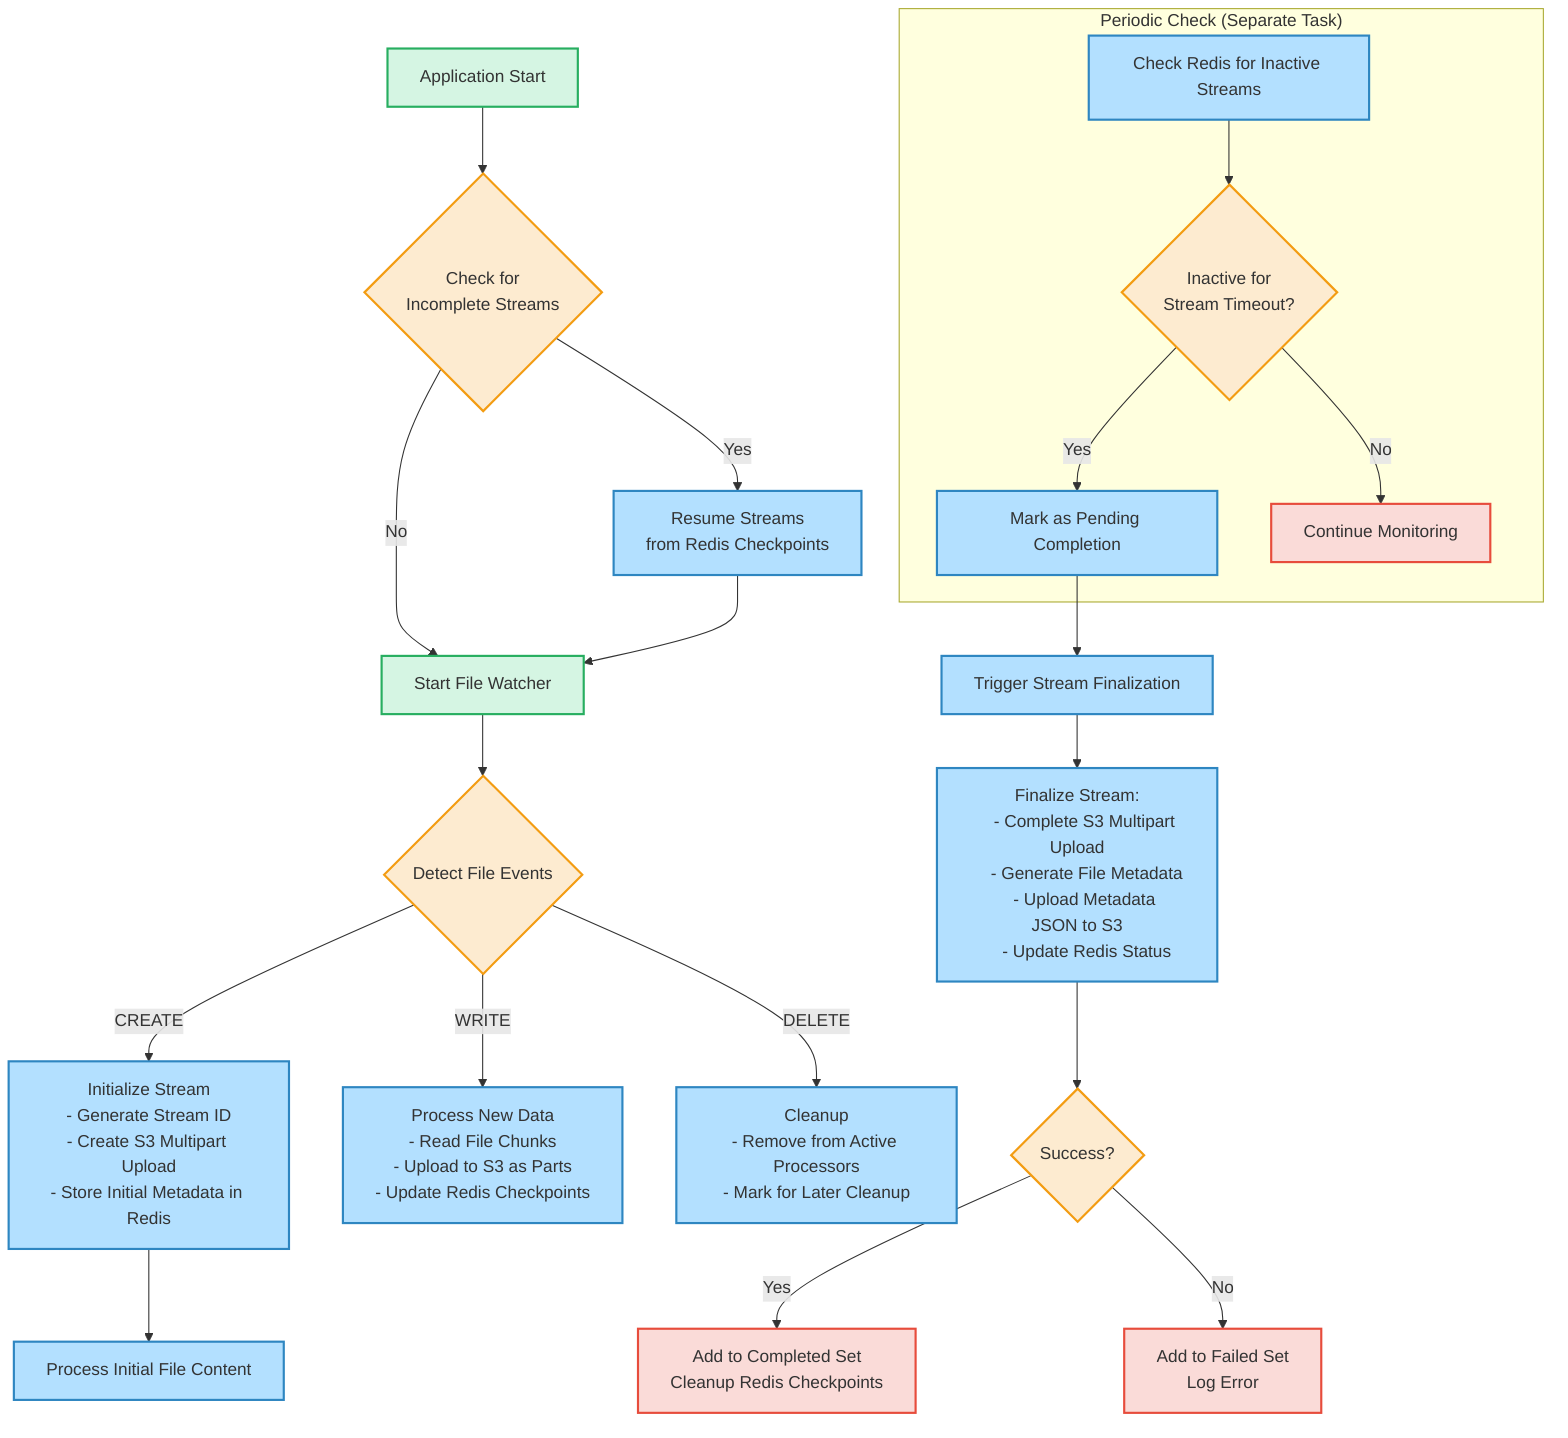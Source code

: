 flowchart TD
    start[Application Start] --> check_resume{Check for\nIncomplete Streams}
    check_resume -->|Yes| resume[Resume Streams\nfrom Redis Checkpoints]
    check_resume -->|No| watch
    
    resume --> watch[Start File Watcher]
    
    watch --> create{Detect File Events}
    
    create -->|CREATE| init[Initialize Stream\n- Generate Stream ID\n- Create S3 Multipart Upload\n- Store Initial Metadata in Redis]
    init --> initial_write[Process Initial File Content]
    
    create -->|WRITE| write[Process New Data\n- Read File Chunks\n- Upload to S3 as Parts\n- Update Redis Checkpoints]
    
    create -->|DELETE| delete[Cleanup\n- Remove from Active Processors\n- Mark for Later Cleanup]
    
    subgraph "Periodic Check (Separate Task)"
        idle_check[Check Redis for Inactive Streams]
        idle_check --> check_timeout{Inactive for\nStream Timeout?}
        check_timeout -->|Yes| mark_idle[Mark as Pending Completion]
        check_timeout -->|No| continue[Continue Monitoring]
    end
    
    mark_idle --> trigger_finalize[Trigger Stream Finalization]
    
    trigger_finalize --> finalize["Finalize Stream:
    - Complete S3 Multipart Upload
    - Generate File Metadata
    - Upload Metadata JSON to S3
    - Update Redis Status"]
    
    finalize --> check_success{Success?}
    check_success -->|Yes| completed[Add to Completed Set\nCleanup Redis Checkpoints]
    check_success -->|No| failed[Add to Failed Set\nLog Error]
    
    classDef start fill:#d5f5e3,stroke:#27ae60,stroke-width:2px;
    classDef process fill:#b3e0ff,stroke:#2e86c1,stroke-width:2px;
    classDef decision fill:#fdebd0,stroke:#f39c12,stroke-width:2px;
    classDef endpoint fill:#fadbd8,stroke:#e74c3c,stroke-width:2px;
    
    class start,watch start;
    class init,write,delete,resume,initial_write,idle_check,mark_idle,trigger_finalize,finalize process;
    class check_resume,create,check_timeout,check_success decision;
    class completed,failed,continue endpoint;